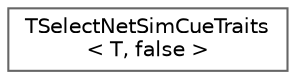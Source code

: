 digraph "Graphical Class Hierarchy"
{
 // INTERACTIVE_SVG=YES
 // LATEX_PDF_SIZE
  bgcolor="transparent";
  edge [fontname=Helvetica,fontsize=10,labelfontname=Helvetica,labelfontsize=10];
  node [fontname=Helvetica,fontsize=10,shape=box,height=0.2,width=0.4];
  rankdir="LR";
  Node0 [id="Node000000",label="TSelectNetSimCueTraits\l\< T, false \>",height=0.2,width=0.4,color="grey40", fillcolor="white", style="filled",URL="$d5/dcb/structTSelectNetSimCueTraits_3_01T_00_01false_01_4.html",tooltip=" "];
}
